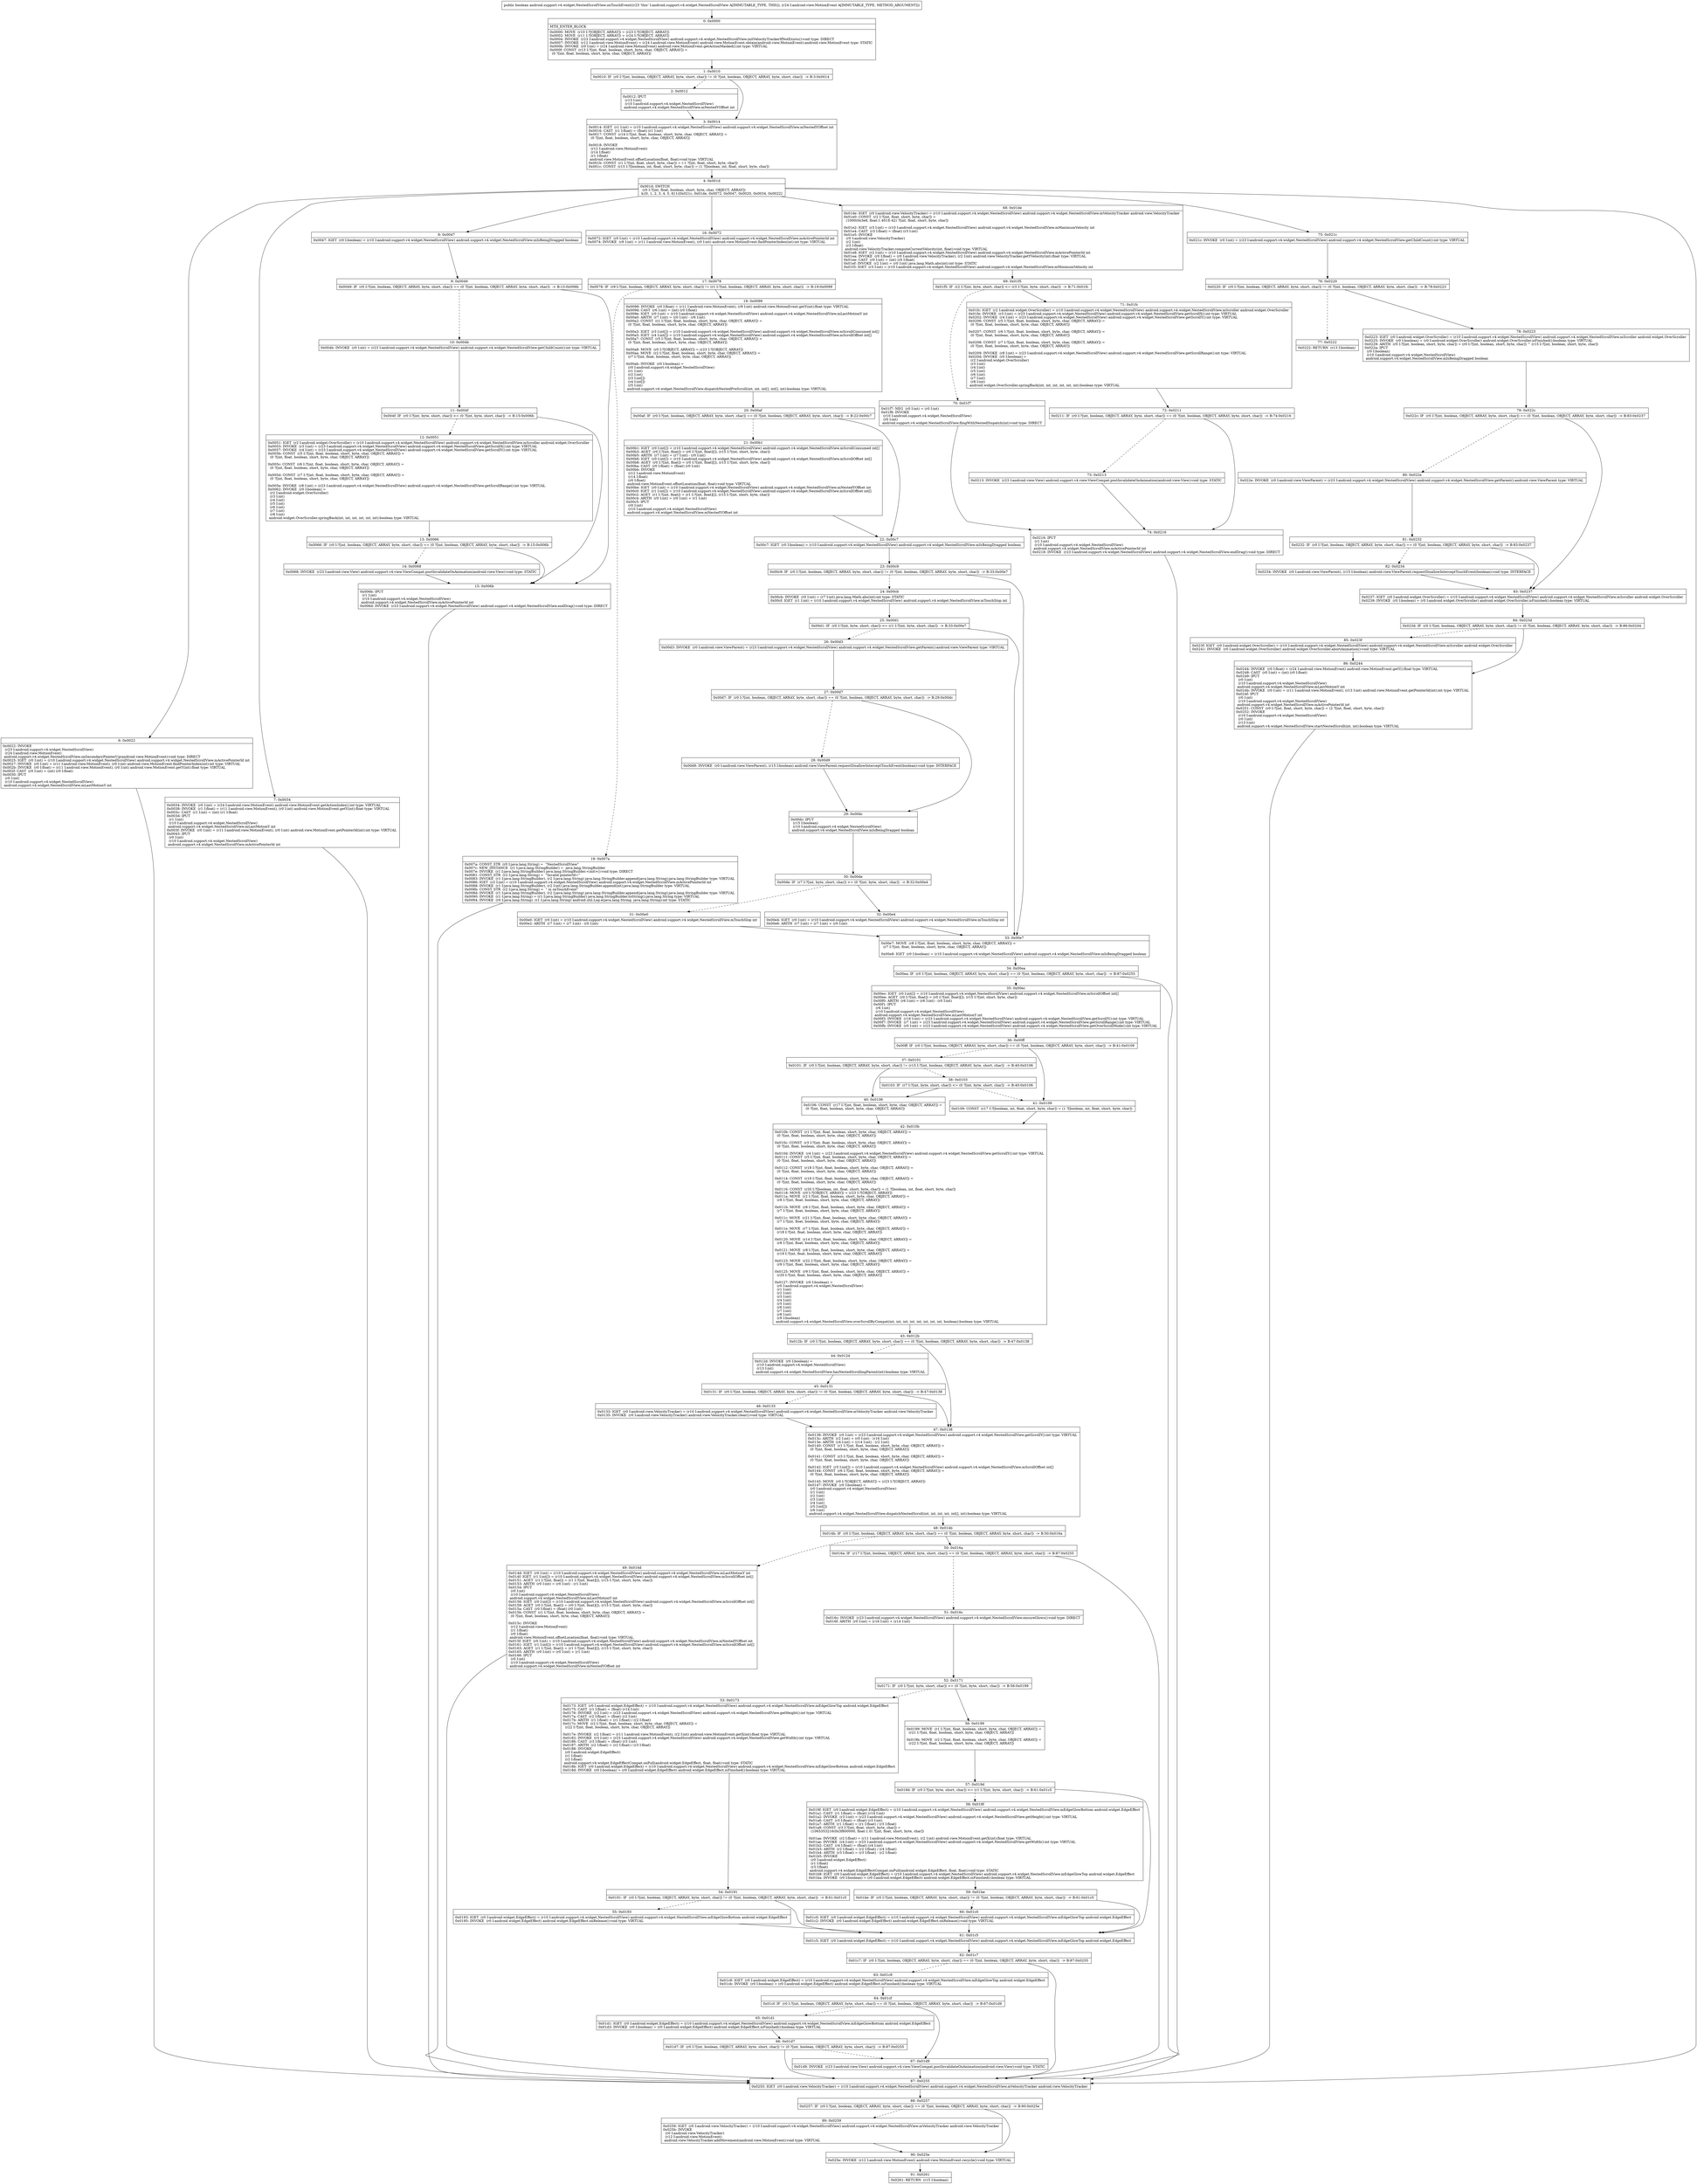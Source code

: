 digraph "CFG forandroid.support.v4.widget.NestedScrollView.onTouchEvent(Landroid\/view\/MotionEvent;)Z" {
Node_0 [shape=record,label="{0\:\ 0x0000|MTH_ENTER_BLOCK\l|0x0000: MOVE  (r10 I:?[OBJECT, ARRAY]) = (r23 I:?[OBJECT, ARRAY]) \l0x0002: MOVE  (r11 I:?[OBJECT, ARRAY]) = (r24 I:?[OBJECT, ARRAY]) \l0x0004: INVOKE  (r23 I:android.support.v4.widget.NestedScrollView) android.support.v4.widget.NestedScrollView.initVelocityTrackerIfNotExists():void type: DIRECT \l0x0007: INVOKE  (r12 I:android.view.MotionEvent) = (r24 I:android.view.MotionEvent) android.view.MotionEvent.obtain(android.view.MotionEvent):android.view.MotionEvent type: STATIC \l0x000b: INVOKE  (r0 I:int) = (r24 I:android.view.MotionEvent) android.view.MotionEvent.getActionMasked():int type: VIRTUAL \l0x000f: CONST  (r13 I:?[int, float, boolean, short, byte, char, OBJECT, ARRAY]) = \l  (0 ?[int, float, boolean, short, byte, char, OBJECT, ARRAY])\l \l}"];
Node_1 [shape=record,label="{1\:\ 0x0010|0x0010: IF  (r0 I:?[int, boolean, OBJECT, ARRAY, byte, short, char]) != (0 ?[int, boolean, OBJECT, ARRAY, byte, short, char])  \-\> B:3:0x0014 \l}"];
Node_2 [shape=record,label="{2\:\ 0x0012|0x0012: IPUT  \l  (r13 I:int)\l  (r10 I:android.support.v4.widget.NestedScrollView)\l android.support.v4.widget.NestedScrollView.mNestedYOffset int \l}"];
Node_3 [shape=record,label="{3\:\ 0x0014|0x0014: IGET  (r1 I:int) = (r10 I:android.support.v4.widget.NestedScrollView) android.support.v4.widget.NestedScrollView.mNestedYOffset int \l0x0016: CAST  (r1 I:float) = (float) (r1 I:int) \l0x0017: CONST  (r14 I:?[int, float, boolean, short, byte, char, OBJECT, ARRAY]) = \l  (0 ?[int, float, boolean, short, byte, char, OBJECT, ARRAY])\l \l0x0018: INVOKE  \l  (r12 I:android.view.MotionEvent)\l  (r14 I:float)\l  (r1 I:float)\l android.view.MotionEvent.offsetLocation(float, float):void type: VIRTUAL \l0x001b: CONST  (r1 I:?[int, float, short, byte, char]) = (\-1 ?[int, float, short, byte, char]) \l0x001c: CONST  (r15 I:?[boolean, int, float, short, byte, char]) = (1 ?[boolean, int, float, short, byte, char]) \l}"];
Node_4 [shape=record,label="{4\:\ 0x001d|0x001d: SWITCH  \l  (r0 I:?[int, float, boolean, short, byte, char, OBJECT, ARRAY])\l k:[0, 1, 2, 3, 4, 5, 6] t:[0x021c, 0x01de, 0x0072, 0x0047, 0x0020, 0x0034, 0x0022] \l}"];
Node_6 [shape=record,label="{6\:\ 0x0022|0x0022: INVOKE  \l  (r23 I:android.support.v4.widget.NestedScrollView)\l  (r24 I:android.view.MotionEvent)\l android.support.v4.widget.NestedScrollView.onSecondaryPointerUp(android.view.MotionEvent):void type: DIRECT \l0x0025: IGET  (r0 I:int) = (r10 I:android.support.v4.widget.NestedScrollView) android.support.v4.widget.NestedScrollView.mActivePointerId int \l0x0027: INVOKE  (r0 I:int) = (r11 I:android.view.MotionEvent), (r0 I:int) android.view.MotionEvent.findPointerIndex(int):int type: VIRTUAL \l0x002b: INVOKE  (r0 I:float) = (r11 I:android.view.MotionEvent), (r0 I:int) android.view.MotionEvent.getY(int):float type: VIRTUAL \l0x002f: CAST  (r0 I:int) = (int) (r0 I:float) \l0x0030: IPUT  \l  (r0 I:int)\l  (r10 I:android.support.v4.widget.NestedScrollView)\l android.support.v4.widget.NestedScrollView.mLastMotionY int \l}"];
Node_7 [shape=record,label="{7\:\ 0x0034|0x0034: INVOKE  (r0 I:int) = (r24 I:android.view.MotionEvent) android.view.MotionEvent.getActionIndex():int type: VIRTUAL \l0x0038: INVOKE  (r1 I:float) = (r11 I:android.view.MotionEvent), (r0 I:int) android.view.MotionEvent.getY(int):float type: VIRTUAL \l0x003c: CAST  (r1 I:int) = (int) (r1 I:float) \l0x003d: IPUT  \l  (r1 I:int)\l  (r10 I:android.support.v4.widget.NestedScrollView)\l android.support.v4.widget.NestedScrollView.mLastMotionY int \l0x003f: INVOKE  (r0 I:int) = (r11 I:android.view.MotionEvent), (r0 I:int) android.view.MotionEvent.getPointerId(int):int type: VIRTUAL \l0x0043: IPUT  \l  (r0 I:int)\l  (r10 I:android.support.v4.widget.NestedScrollView)\l android.support.v4.widget.NestedScrollView.mActivePointerId int \l}"];
Node_8 [shape=record,label="{8\:\ 0x0047|0x0047: IGET  (r0 I:boolean) = (r10 I:android.support.v4.widget.NestedScrollView) android.support.v4.widget.NestedScrollView.mIsBeingDragged boolean \l}"];
Node_9 [shape=record,label="{9\:\ 0x0049|0x0049: IF  (r0 I:?[int, boolean, OBJECT, ARRAY, byte, short, char]) == (0 ?[int, boolean, OBJECT, ARRAY, byte, short, char])  \-\> B:15:0x006b \l}"];
Node_10 [shape=record,label="{10\:\ 0x004b|0x004b: INVOKE  (r0 I:int) = (r23 I:android.support.v4.widget.NestedScrollView) android.support.v4.widget.NestedScrollView.getChildCount():int type: VIRTUAL \l}"];
Node_11 [shape=record,label="{11\:\ 0x004f|0x004f: IF  (r0 I:?[int, byte, short, char]) \<= (0 ?[int, byte, short, char])  \-\> B:15:0x006b \l}"];
Node_12 [shape=record,label="{12\:\ 0x0051|0x0051: IGET  (r2 I:android.widget.OverScroller) = (r10 I:android.support.v4.widget.NestedScrollView) android.support.v4.widget.NestedScrollView.mScroller android.widget.OverScroller \l0x0053: INVOKE  (r3 I:int) = (r23 I:android.support.v4.widget.NestedScrollView) android.support.v4.widget.NestedScrollView.getScrollX():int type: VIRTUAL \l0x0057: INVOKE  (r4 I:int) = (r23 I:android.support.v4.widget.NestedScrollView) android.support.v4.widget.NestedScrollView.getScrollY():int type: VIRTUAL \l0x005b: CONST  (r5 I:?[int, float, boolean, short, byte, char, OBJECT, ARRAY]) = \l  (0 ?[int, float, boolean, short, byte, char, OBJECT, ARRAY])\l \l0x005c: CONST  (r6 I:?[int, float, boolean, short, byte, char, OBJECT, ARRAY]) = \l  (0 ?[int, float, boolean, short, byte, char, OBJECT, ARRAY])\l \l0x005d: CONST  (r7 I:?[int, float, boolean, short, byte, char, OBJECT, ARRAY]) = \l  (0 ?[int, float, boolean, short, byte, char, OBJECT, ARRAY])\l \l0x005e: INVOKE  (r8 I:int) = (r23 I:android.support.v4.widget.NestedScrollView) android.support.v4.widget.NestedScrollView.getScrollRange():int type: VIRTUAL \l0x0062: INVOKE  (r0 I:boolean) = \l  (r2 I:android.widget.OverScroller)\l  (r3 I:int)\l  (r4 I:int)\l  (r5 I:int)\l  (r6 I:int)\l  (r7 I:int)\l  (r8 I:int)\l android.widget.OverScroller.springBack(int, int, int, int, int, int):boolean type: VIRTUAL \l}"];
Node_13 [shape=record,label="{13\:\ 0x0066|0x0066: IF  (r0 I:?[int, boolean, OBJECT, ARRAY, byte, short, char]) == (0 ?[int, boolean, OBJECT, ARRAY, byte, short, char])  \-\> B:15:0x006b \l}"];
Node_14 [shape=record,label="{14\:\ 0x0068|0x0068: INVOKE  (r23 I:android.view.View) android.support.v4.view.ViewCompat.postInvalidateOnAnimation(android.view.View):void type: STATIC \l}"];
Node_15 [shape=record,label="{15\:\ 0x006b|0x006b: IPUT  \l  (r1 I:int)\l  (r10 I:android.support.v4.widget.NestedScrollView)\l android.support.v4.widget.NestedScrollView.mActivePointerId int \l0x006d: INVOKE  (r23 I:android.support.v4.widget.NestedScrollView) android.support.v4.widget.NestedScrollView.endDrag():void type: DIRECT \l}"];
Node_16 [shape=record,label="{16\:\ 0x0072|0x0072: IGET  (r0 I:int) = (r10 I:android.support.v4.widget.NestedScrollView) android.support.v4.widget.NestedScrollView.mActivePointerId int \l0x0074: INVOKE  (r9 I:int) = (r11 I:android.view.MotionEvent), (r0 I:int) android.view.MotionEvent.findPointerIndex(int):int type: VIRTUAL \l}"];
Node_17 [shape=record,label="{17\:\ 0x0078|0x0078: IF  (r9 I:?[int, boolean, OBJECT, ARRAY, byte, short, char]) != (r1 I:?[int, boolean, OBJECT, ARRAY, byte, short, char])  \-\> B:19:0x0099 \l}"];
Node_18 [shape=record,label="{18\:\ 0x007a|0x007a: CONST_STR  (r0 I:java.lang.String) =  \"NestedScrollView\" \l0x007c: NEW_INSTANCE  (r1 I:java.lang.StringBuilder) =  java.lang.StringBuilder \l0x007e: INVOKE  (r1 I:java.lang.StringBuilder) java.lang.StringBuilder.\<init\>():void type: DIRECT \l0x0081: CONST_STR  (r2 I:java.lang.String) =  \"Invalid pointerId=\" \l0x0083: INVOKE  (r1 I:java.lang.StringBuilder), (r2 I:java.lang.String) java.lang.StringBuilder.append(java.lang.String):java.lang.StringBuilder type: VIRTUAL \l0x0086: IGET  (r2 I:int) = (r10 I:android.support.v4.widget.NestedScrollView) android.support.v4.widget.NestedScrollView.mActivePointerId int \l0x0088: INVOKE  (r1 I:java.lang.StringBuilder), (r2 I:int) java.lang.StringBuilder.append(int):java.lang.StringBuilder type: VIRTUAL \l0x008b: CONST_STR  (r2 I:java.lang.String) =  \" in onTouchEvent\" \l0x008d: INVOKE  (r1 I:java.lang.StringBuilder), (r2 I:java.lang.String) java.lang.StringBuilder.append(java.lang.String):java.lang.StringBuilder type: VIRTUAL \l0x0090: INVOKE  (r1 I:java.lang.String) = (r1 I:java.lang.StringBuilder) java.lang.StringBuilder.toString():java.lang.String type: VIRTUAL \l0x0094: INVOKE  (r0 I:java.lang.String), (r1 I:java.lang.String) android.util.Log.e(java.lang.String, java.lang.String):int type: STATIC \l}"];
Node_19 [shape=record,label="{19\:\ 0x0099|0x0099: INVOKE  (r0 I:float) = (r11 I:android.view.MotionEvent), (r9 I:int) android.view.MotionEvent.getY(int):float type: VIRTUAL \l0x009d: CAST  (r6 I:int) = (int) (r0 I:float) \l0x009e: IGET  (r0 I:int) = (r10 I:android.support.v4.widget.NestedScrollView) android.support.v4.widget.NestedScrollView.mLastMotionY int \l0x00a0: ARITH  (r7 I:int) = (r0 I:int) \- (r6 I:int) \l0x00a2: CONST  (r1 I:?[int, float, boolean, short, byte, char, OBJECT, ARRAY]) = \l  (0 ?[int, float, boolean, short, byte, char, OBJECT, ARRAY])\l \l0x00a3: IGET  (r3 I:int[]) = (r10 I:android.support.v4.widget.NestedScrollView) android.support.v4.widget.NestedScrollView.mScrollConsumed int[] \l0x00a5: IGET  (r4 I:int[]) = (r10 I:android.support.v4.widget.NestedScrollView) android.support.v4.widget.NestedScrollView.mScrollOffset int[] \l0x00a7: CONST  (r5 I:?[int, float, boolean, short, byte, char, OBJECT, ARRAY]) = \l  (0 ?[int, float, boolean, short, byte, char, OBJECT, ARRAY])\l \l0x00a8: MOVE  (r0 I:?[OBJECT, ARRAY]) = (r23 I:?[OBJECT, ARRAY]) \l0x00aa: MOVE  (r2 I:?[int, float, boolean, short, byte, char, OBJECT, ARRAY]) = \l  (r7 I:?[int, float, boolean, short, byte, char, OBJECT, ARRAY])\l \l0x00ab: INVOKE  (r0 I:boolean) = \l  (r0 I:android.support.v4.widget.NestedScrollView)\l  (r1 I:int)\l  (r2 I:int)\l  (r3 I:int[])\l  (r4 I:int[])\l  (r5 I:int)\l android.support.v4.widget.NestedScrollView.dispatchNestedPreScroll(int, int, int[], int[], int):boolean type: VIRTUAL \l}"];
Node_20 [shape=record,label="{20\:\ 0x00af|0x00af: IF  (r0 I:?[int, boolean, OBJECT, ARRAY, byte, short, char]) == (0 ?[int, boolean, OBJECT, ARRAY, byte, short, char])  \-\> B:22:0x00c7 \l}"];
Node_21 [shape=record,label="{21\:\ 0x00b1|0x00b1: IGET  (r0 I:int[]) = (r10 I:android.support.v4.widget.NestedScrollView) android.support.v4.widget.NestedScrollView.mScrollConsumed int[] \l0x00b3: AGET  (r0 I:?[int, float]) = (r0 I:?[int, float][]), (r15 I:?[int, short, byte, char]) \l0x00b5: ARITH  (r7 I:int) = (r7 I:int) \- (r0 I:int) \l0x00b6: IGET  (r0 I:int[]) = (r10 I:android.support.v4.widget.NestedScrollView) android.support.v4.widget.NestedScrollView.mScrollOffset int[] \l0x00b8: AGET  (r0 I:?[int, float]) = (r0 I:?[int, float][]), (r15 I:?[int, short, byte, char]) \l0x00ba: CAST  (r0 I:float) = (float) (r0 I:int) \l0x00bb: INVOKE  \l  (r12 I:android.view.MotionEvent)\l  (r14 I:float)\l  (r0 I:float)\l android.view.MotionEvent.offsetLocation(float, float):void type: VIRTUAL \l0x00be: IGET  (r0 I:int) = (r10 I:android.support.v4.widget.NestedScrollView) android.support.v4.widget.NestedScrollView.mNestedYOffset int \l0x00c0: IGET  (r1 I:int[]) = (r10 I:android.support.v4.widget.NestedScrollView) android.support.v4.widget.NestedScrollView.mScrollOffset int[] \l0x00c2: AGET  (r1 I:?[int, float]) = (r1 I:?[int, float][]), (r15 I:?[int, short, byte, char]) \l0x00c4: ARITH  (r0 I:int) = (r0 I:int) + (r1 I:int) \l0x00c5: IPUT  \l  (r0 I:int)\l  (r10 I:android.support.v4.widget.NestedScrollView)\l android.support.v4.widget.NestedScrollView.mNestedYOffset int \l}"];
Node_22 [shape=record,label="{22\:\ 0x00c7|0x00c7: IGET  (r0 I:boolean) = (r10 I:android.support.v4.widget.NestedScrollView) android.support.v4.widget.NestedScrollView.mIsBeingDragged boolean \l}"];
Node_23 [shape=record,label="{23\:\ 0x00c9|0x00c9: IF  (r0 I:?[int, boolean, OBJECT, ARRAY, byte, short, char]) != (0 ?[int, boolean, OBJECT, ARRAY, byte, short, char])  \-\> B:33:0x00e7 \l}"];
Node_24 [shape=record,label="{24\:\ 0x00cb|0x00cb: INVOKE  (r0 I:int) = (r7 I:int) java.lang.Math.abs(int):int type: STATIC \l0x00cf: IGET  (r1 I:int) = (r10 I:android.support.v4.widget.NestedScrollView) android.support.v4.widget.NestedScrollView.mTouchSlop int \l}"];
Node_25 [shape=record,label="{25\:\ 0x00d1|0x00d1: IF  (r0 I:?[int, byte, short, char]) \<= (r1 I:?[int, byte, short, char])  \-\> B:33:0x00e7 \l}"];
Node_26 [shape=record,label="{26\:\ 0x00d3|0x00d3: INVOKE  (r0 I:android.view.ViewParent) = (r23 I:android.support.v4.widget.NestedScrollView) android.support.v4.widget.NestedScrollView.getParent():android.view.ViewParent type: VIRTUAL \l}"];
Node_27 [shape=record,label="{27\:\ 0x00d7|0x00d7: IF  (r0 I:?[int, boolean, OBJECT, ARRAY, byte, short, char]) == (0 ?[int, boolean, OBJECT, ARRAY, byte, short, char])  \-\> B:29:0x00dc \l}"];
Node_28 [shape=record,label="{28\:\ 0x00d9|0x00d9: INVOKE  (r0 I:android.view.ViewParent), (r15 I:boolean) android.view.ViewParent.requestDisallowInterceptTouchEvent(boolean):void type: INTERFACE \l}"];
Node_29 [shape=record,label="{29\:\ 0x00dc|0x00dc: IPUT  \l  (r15 I:boolean)\l  (r10 I:android.support.v4.widget.NestedScrollView)\l android.support.v4.widget.NestedScrollView.mIsBeingDragged boolean \l}"];
Node_30 [shape=record,label="{30\:\ 0x00de|0x00de: IF  (r7 I:?[int, byte, short, char]) \<= (0 ?[int, byte, short, char])  \-\> B:32:0x00e4 \l}"];
Node_31 [shape=record,label="{31\:\ 0x00e0|0x00e0: IGET  (r0 I:int) = (r10 I:android.support.v4.widget.NestedScrollView) android.support.v4.widget.NestedScrollView.mTouchSlop int \l0x00e2: ARITH  (r7 I:int) = (r7 I:int) \- (r0 I:int) \l}"];
Node_32 [shape=record,label="{32\:\ 0x00e4|0x00e4: IGET  (r0 I:int) = (r10 I:android.support.v4.widget.NestedScrollView) android.support.v4.widget.NestedScrollView.mTouchSlop int \l0x00e6: ARITH  (r7 I:int) = (r7 I:int) + (r0 I:int) \l}"];
Node_33 [shape=record,label="{33\:\ 0x00e7|0x00e7: MOVE  (r8 I:?[int, float, boolean, short, byte, char, OBJECT, ARRAY]) = \l  (r7 I:?[int, float, boolean, short, byte, char, OBJECT, ARRAY])\l \l0x00e8: IGET  (r0 I:boolean) = (r10 I:android.support.v4.widget.NestedScrollView) android.support.v4.widget.NestedScrollView.mIsBeingDragged boolean \l}"];
Node_34 [shape=record,label="{34\:\ 0x00ea|0x00ea: IF  (r0 I:?[int, boolean, OBJECT, ARRAY, byte, short, char]) == (0 ?[int, boolean, OBJECT, ARRAY, byte, short, char])  \-\> B:87:0x0255 \l}"];
Node_35 [shape=record,label="{35\:\ 0x00ec|0x00ec: IGET  (r0 I:int[]) = (r10 I:android.support.v4.widget.NestedScrollView) android.support.v4.widget.NestedScrollView.mScrollOffset int[] \l0x00ee: AGET  (r0 I:?[int, float]) = (r0 I:?[int, float][]), (r15 I:?[int, short, byte, char]) \l0x00f0: ARITH  (r6 I:int) = (r6 I:int) \- (r0 I:int) \l0x00f1: IPUT  \l  (r6 I:int)\l  (r10 I:android.support.v4.widget.NestedScrollView)\l android.support.v4.widget.NestedScrollView.mLastMotionY int \l0x00f3: INVOKE  (r16 I:int) = (r23 I:android.support.v4.widget.NestedScrollView) android.support.v4.widget.NestedScrollView.getScrollY():int type: VIRTUAL \l0x00f7: INVOKE  (r7 I:int) = (r23 I:android.support.v4.widget.NestedScrollView) android.support.v4.widget.NestedScrollView.getScrollRange():int type: VIRTUAL \l0x00fb: INVOKE  (r0 I:int) = (r23 I:android.support.v4.widget.NestedScrollView) android.support.v4.widget.NestedScrollView.getOverScrollMode():int type: VIRTUAL \l}"];
Node_36 [shape=record,label="{36\:\ 0x00ff|0x00ff: IF  (r0 I:?[int, boolean, OBJECT, ARRAY, byte, short, char]) == (0 ?[int, boolean, OBJECT, ARRAY, byte, short, char])  \-\> B:41:0x0109 \l}"];
Node_37 [shape=record,label="{37\:\ 0x0101|0x0101: IF  (r0 I:?[int, boolean, OBJECT, ARRAY, byte, short, char]) != (r15 I:?[int, boolean, OBJECT, ARRAY, byte, short, char])  \-\> B:40:0x0106 \l}"];
Node_38 [shape=record,label="{38\:\ 0x0103|0x0103: IF  (r7 I:?[int, byte, short, char]) \<= (0 ?[int, byte, short, char])  \-\> B:40:0x0106 \l}"];
Node_40 [shape=record,label="{40\:\ 0x0106|0x0106: CONST  (r17 I:?[int, float, boolean, short, byte, char, OBJECT, ARRAY]) = \l  (0 ?[int, float, boolean, short, byte, char, OBJECT, ARRAY])\l \l}"];
Node_41 [shape=record,label="{41\:\ 0x0109|0x0109: CONST  (r17 I:?[boolean, int, float, short, byte, char]) = (1 ?[boolean, int, float, short, byte, char]) \l}"];
Node_42 [shape=record,label="{42\:\ 0x010b|0x010b: CONST  (r1 I:?[int, float, boolean, short, byte, char, OBJECT, ARRAY]) = \l  (0 ?[int, float, boolean, short, byte, char, OBJECT, ARRAY])\l \l0x010c: CONST  (r3 I:?[int, float, boolean, short, byte, char, OBJECT, ARRAY]) = \l  (0 ?[int, float, boolean, short, byte, char, OBJECT, ARRAY])\l \l0x010d: INVOKE  (r4 I:int) = (r23 I:android.support.v4.widget.NestedScrollView) android.support.v4.widget.NestedScrollView.getScrollY():int type: VIRTUAL \l0x0111: CONST  (r5 I:?[int, float, boolean, short, byte, char, OBJECT, ARRAY]) = \l  (0 ?[int, float, boolean, short, byte, char, OBJECT, ARRAY])\l \l0x0112: CONST  (r18 I:?[int, float, boolean, short, byte, char, OBJECT, ARRAY]) = \l  (0 ?[int, float, boolean, short, byte, char, OBJECT, ARRAY])\l \l0x0114: CONST  (r19 I:?[int, float, boolean, short, byte, char, OBJECT, ARRAY]) = \l  (0 ?[int, float, boolean, short, byte, char, OBJECT, ARRAY])\l \l0x0116: CONST  (r20 I:?[boolean, int, float, short, byte, char]) = (1 ?[boolean, int, float, short, byte, char]) \l0x0118: MOVE  (r0 I:?[OBJECT, ARRAY]) = (r23 I:?[OBJECT, ARRAY]) \l0x011a: MOVE  (r2 I:?[int, float, boolean, short, byte, char, OBJECT, ARRAY]) = \l  (r8 I:?[int, float, boolean, short, byte, char, OBJECT, ARRAY])\l \l0x011b: MOVE  (r6 I:?[int, float, boolean, short, byte, char, OBJECT, ARRAY]) = \l  (r7 I:?[int, float, boolean, short, byte, char, OBJECT, ARRAY])\l \l0x011c: MOVE  (r21 I:?[int, float, boolean, short, byte, char, OBJECT, ARRAY]) = \l  (r7 I:?[int, float, boolean, short, byte, char, OBJECT, ARRAY])\l \l0x011e: MOVE  (r7 I:?[int, float, boolean, short, byte, char, OBJECT, ARRAY]) = \l  (r18 I:?[int, float, boolean, short, byte, char, OBJECT, ARRAY])\l \l0x0120: MOVE  (r14 I:?[int, float, boolean, short, byte, char, OBJECT, ARRAY]) = \l  (r8 I:?[int, float, boolean, short, byte, char, OBJECT, ARRAY])\l \l0x0121: MOVE  (r8 I:?[int, float, boolean, short, byte, char, OBJECT, ARRAY]) = \l  (r19 I:?[int, float, boolean, short, byte, char, OBJECT, ARRAY])\l \l0x0123: MOVE  (r22 I:?[int, float, boolean, short, byte, char, OBJECT, ARRAY]) = \l  (r9 I:?[int, float, boolean, short, byte, char, OBJECT, ARRAY])\l \l0x0125: MOVE  (r9 I:?[int, float, boolean, short, byte, char, OBJECT, ARRAY]) = \l  (r20 I:?[int, float, boolean, short, byte, char, OBJECT, ARRAY])\l \l0x0127: INVOKE  (r0 I:boolean) = \l  (r0 I:android.support.v4.widget.NestedScrollView)\l  (r1 I:int)\l  (r2 I:int)\l  (r3 I:int)\l  (r4 I:int)\l  (r5 I:int)\l  (r6 I:int)\l  (r7 I:int)\l  (r8 I:int)\l  (r9 I:boolean)\l android.support.v4.widget.NestedScrollView.overScrollByCompat(int, int, int, int, int, int, int, int, boolean):boolean type: VIRTUAL \l}"];
Node_43 [shape=record,label="{43\:\ 0x012b|0x012b: IF  (r0 I:?[int, boolean, OBJECT, ARRAY, byte, short, char]) == (0 ?[int, boolean, OBJECT, ARRAY, byte, short, char])  \-\> B:47:0x0138 \l}"];
Node_44 [shape=record,label="{44\:\ 0x012d|0x012d: INVOKE  (r0 I:boolean) = \l  (r10 I:android.support.v4.widget.NestedScrollView)\l  (r13 I:int)\l android.support.v4.widget.NestedScrollView.hasNestedScrollingParent(int):boolean type: VIRTUAL \l}"];
Node_45 [shape=record,label="{45\:\ 0x0131|0x0131: IF  (r0 I:?[int, boolean, OBJECT, ARRAY, byte, short, char]) != (0 ?[int, boolean, OBJECT, ARRAY, byte, short, char])  \-\> B:47:0x0138 \l}"];
Node_46 [shape=record,label="{46\:\ 0x0133|0x0133: IGET  (r0 I:android.view.VelocityTracker) = (r10 I:android.support.v4.widget.NestedScrollView) android.support.v4.widget.NestedScrollView.mVelocityTracker android.view.VelocityTracker \l0x0135: INVOKE  (r0 I:android.view.VelocityTracker) android.view.VelocityTracker.clear():void type: VIRTUAL \l}"];
Node_47 [shape=record,label="{47\:\ 0x0138|0x0138: INVOKE  (r0 I:int) = (r23 I:android.support.v4.widget.NestedScrollView) android.support.v4.widget.NestedScrollView.getScrollY():int type: VIRTUAL \l0x013c: ARITH  (r2 I:int) = (r0 I:int) \- (r16 I:int) \l0x013e: ARITH  (r4 I:int) = (r14 I:int) \- (r2 I:int) \l0x0140: CONST  (r1 I:?[int, float, boolean, short, byte, char, OBJECT, ARRAY]) = \l  (0 ?[int, float, boolean, short, byte, char, OBJECT, ARRAY])\l \l0x0141: CONST  (r3 I:?[int, float, boolean, short, byte, char, OBJECT, ARRAY]) = \l  (0 ?[int, float, boolean, short, byte, char, OBJECT, ARRAY])\l \l0x0142: IGET  (r5 I:int[]) = (r10 I:android.support.v4.widget.NestedScrollView) android.support.v4.widget.NestedScrollView.mScrollOffset int[] \l0x0144: CONST  (r6 I:?[int, float, boolean, short, byte, char, OBJECT, ARRAY]) = \l  (0 ?[int, float, boolean, short, byte, char, OBJECT, ARRAY])\l \l0x0145: MOVE  (r0 I:?[OBJECT, ARRAY]) = (r23 I:?[OBJECT, ARRAY]) \l0x0147: INVOKE  (r0 I:boolean) = \l  (r0 I:android.support.v4.widget.NestedScrollView)\l  (r1 I:int)\l  (r2 I:int)\l  (r3 I:int)\l  (r4 I:int)\l  (r5 I:int[])\l  (r6 I:int)\l android.support.v4.widget.NestedScrollView.dispatchNestedScroll(int, int, int, int, int[], int):boolean type: VIRTUAL \l}"];
Node_48 [shape=record,label="{48\:\ 0x014b|0x014b: IF  (r0 I:?[int, boolean, OBJECT, ARRAY, byte, short, char]) == (0 ?[int, boolean, OBJECT, ARRAY, byte, short, char])  \-\> B:50:0x016a \l}"];
Node_49 [shape=record,label="{49\:\ 0x014d|0x014d: IGET  (r0 I:int) = (r10 I:android.support.v4.widget.NestedScrollView) android.support.v4.widget.NestedScrollView.mLastMotionY int \l0x014f: IGET  (r1 I:int[]) = (r10 I:android.support.v4.widget.NestedScrollView) android.support.v4.widget.NestedScrollView.mScrollOffset int[] \l0x0151: AGET  (r1 I:?[int, float]) = (r1 I:?[int, float][]), (r15 I:?[int, short, byte, char]) \l0x0153: ARITH  (r0 I:int) = (r0 I:int) \- (r1 I:int) \l0x0154: IPUT  \l  (r0 I:int)\l  (r10 I:android.support.v4.widget.NestedScrollView)\l android.support.v4.widget.NestedScrollView.mLastMotionY int \l0x0156: IGET  (r0 I:int[]) = (r10 I:android.support.v4.widget.NestedScrollView) android.support.v4.widget.NestedScrollView.mScrollOffset int[] \l0x0158: AGET  (r0 I:?[int, float]) = (r0 I:?[int, float][]), (r15 I:?[int, short, byte, char]) \l0x015a: CAST  (r0 I:float) = (float) (r0 I:int) \l0x015b: CONST  (r1 I:?[int, float, boolean, short, byte, char, OBJECT, ARRAY]) = \l  (0 ?[int, float, boolean, short, byte, char, OBJECT, ARRAY])\l \l0x015c: INVOKE  \l  (r12 I:android.view.MotionEvent)\l  (r1 I:float)\l  (r0 I:float)\l android.view.MotionEvent.offsetLocation(float, float):void type: VIRTUAL \l0x015f: IGET  (r0 I:int) = (r10 I:android.support.v4.widget.NestedScrollView) android.support.v4.widget.NestedScrollView.mNestedYOffset int \l0x0161: IGET  (r1 I:int[]) = (r10 I:android.support.v4.widget.NestedScrollView) android.support.v4.widget.NestedScrollView.mScrollOffset int[] \l0x0163: AGET  (r1 I:?[int, float]) = (r1 I:?[int, float][]), (r15 I:?[int, short, byte, char]) \l0x0165: ARITH  (r0 I:int) = (r0 I:int) + (r1 I:int) \l0x0166: IPUT  \l  (r0 I:int)\l  (r10 I:android.support.v4.widget.NestedScrollView)\l android.support.v4.widget.NestedScrollView.mNestedYOffset int \l}"];
Node_50 [shape=record,label="{50\:\ 0x016a|0x016a: IF  (r17 I:?[int, boolean, OBJECT, ARRAY, byte, short, char]) == (0 ?[int, boolean, OBJECT, ARRAY, byte, short, char])  \-\> B:87:0x0255 \l}"];
Node_51 [shape=record,label="{51\:\ 0x016c|0x016c: INVOKE  (r23 I:android.support.v4.widget.NestedScrollView) android.support.v4.widget.NestedScrollView.ensureGlows():void type: DIRECT \l0x016f: ARITH  (r0 I:int) = (r16 I:int) + (r14 I:int) \l}"];
Node_52 [shape=record,label="{52\:\ 0x0171|0x0171: IF  (r0 I:?[int, byte, short, char]) \>= (0 ?[int, byte, short, char])  \-\> B:56:0x0199 \l}"];
Node_53 [shape=record,label="{53\:\ 0x0173|0x0173: IGET  (r0 I:android.widget.EdgeEffect) = (r10 I:android.support.v4.widget.NestedScrollView) android.support.v4.widget.NestedScrollView.mEdgeGlowTop android.widget.EdgeEffect \l0x0175: CAST  (r1 I:float) = (float) (r14 I:int) \l0x0176: INVOKE  (r2 I:int) = (r23 I:android.support.v4.widget.NestedScrollView) android.support.v4.widget.NestedScrollView.getHeight():int type: VIRTUAL \l0x017a: CAST  (r2 I:float) = (float) (r2 I:int) \l0x017b: ARITH  (r1 I:float) = (r1 I:float) \/ (r2 I:float) \l0x017c: MOVE  (r2 I:?[int, float, boolean, short, byte, char, OBJECT, ARRAY]) = \l  (r22 I:?[int, float, boolean, short, byte, char, OBJECT, ARRAY])\l \l0x017e: INVOKE  (r2 I:float) = (r11 I:android.view.MotionEvent), (r2 I:int) android.view.MotionEvent.getX(int):float type: VIRTUAL \l0x0182: INVOKE  (r3 I:int) = (r23 I:android.support.v4.widget.NestedScrollView) android.support.v4.widget.NestedScrollView.getWidth():int type: VIRTUAL \l0x0186: CAST  (r3 I:float) = (float) (r3 I:int) \l0x0187: ARITH  (r2 I:float) = (r2 I:float) \/ (r3 I:float) \l0x0188: INVOKE  \l  (r0 I:android.widget.EdgeEffect)\l  (r1 I:float)\l  (r2 I:float)\l android.support.v4.widget.EdgeEffectCompat.onPull(android.widget.EdgeEffect, float, float):void type: STATIC \l0x018b: IGET  (r0 I:android.widget.EdgeEffect) = (r10 I:android.support.v4.widget.NestedScrollView) android.support.v4.widget.NestedScrollView.mEdgeGlowBottom android.widget.EdgeEffect \l0x018d: INVOKE  (r0 I:boolean) = (r0 I:android.widget.EdgeEffect) android.widget.EdgeEffect.isFinished():boolean type: VIRTUAL \l}"];
Node_54 [shape=record,label="{54\:\ 0x0191|0x0191: IF  (r0 I:?[int, boolean, OBJECT, ARRAY, byte, short, char]) != (0 ?[int, boolean, OBJECT, ARRAY, byte, short, char])  \-\> B:61:0x01c5 \l}"];
Node_55 [shape=record,label="{55\:\ 0x0193|0x0193: IGET  (r0 I:android.widget.EdgeEffect) = (r10 I:android.support.v4.widget.NestedScrollView) android.support.v4.widget.NestedScrollView.mEdgeGlowBottom android.widget.EdgeEffect \l0x0195: INVOKE  (r0 I:android.widget.EdgeEffect) android.widget.EdgeEffect.onRelease():void type: VIRTUAL \l}"];
Node_56 [shape=record,label="{56\:\ 0x0199|0x0199: MOVE  (r1 I:?[int, float, boolean, short, byte, char, OBJECT, ARRAY]) = \l  (r21 I:?[int, float, boolean, short, byte, char, OBJECT, ARRAY])\l \l0x019b: MOVE  (r2 I:?[int, float, boolean, short, byte, char, OBJECT, ARRAY]) = \l  (r22 I:?[int, float, boolean, short, byte, char, OBJECT, ARRAY])\l \l}"];
Node_57 [shape=record,label="{57\:\ 0x019d|0x019d: IF  (r0 I:?[int, byte, short, char]) \<= (r1 I:?[int, byte, short, char])  \-\> B:61:0x01c5 \l}"];
Node_58 [shape=record,label="{58\:\ 0x019f|0x019f: IGET  (r0 I:android.widget.EdgeEffect) = (r10 I:android.support.v4.widget.NestedScrollView) android.support.v4.widget.NestedScrollView.mEdgeGlowBottom android.widget.EdgeEffect \l0x01a1: CAST  (r1 I:float) = (float) (r14 I:int) \l0x01a2: INVOKE  (r3 I:int) = (r23 I:android.support.v4.widget.NestedScrollView) android.support.v4.widget.NestedScrollView.getHeight():int type: VIRTUAL \l0x01a6: CAST  (r3 I:float) = (float) (r3 I:int) \l0x01a7: ARITH  (r1 I:float) = (r1 I:float) \/ (r3 I:float) \l0x01a8: CONST  (r3 I:?[int, float, short, byte, char]) = \l  (1065353216(0x3f800000, float:1.0) ?[int, float, short, byte, char])\l \l0x01aa: INVOKE  (r2 I:float) = (r11 I:android.view.MotionEvent), (r2 I:int) android.view.MotionEvent.getX(int):float type: VIRTUAL \l0x01ae: INVOKE  (r4 I:int) = (r23 I:android.support.v4.widget.NestedScrollView) android.support.v4.widget.NestedScrollView.getWidth():int type: VIRTUAL \l0x01b2: CAST  (r4 I:float) = (float) (r4 I:int) \l0x01b3: ARITH  (r2 I:float) = (r2 I:float) \/ (r4 I:float) \l0x01b4: ARITH  (r3 I:float) = (r3 I:float) \- (r2 I:float) \l0x01b5: INVOKE  \l  (r0 I:android.widget.EdgeEffect)\l  (r1 I:float)\l  (r3 I:float)\l android.support.v4.widget.EdgeEffectCompat.onPull(android.widget.EdgeEffect, float, float):void type: STATIC \l0x01b8: IGET  (r0 I:android.widget.EdgeEffect) = (r10 I:android.support.v4.widget.NestedScrollView) android.support.v4.widget.NestedScrollView.mEdgeGlowTop android.widget.EdgeEffect \l0x01ba: INVOKE  (r0 I:boolean) = (r0 I:android.widget.EdgeEffect) android.widget.EdgeEffect.isFinished():boolean type: VIRTUAL \l}"];
Node_59 [shape=record,label="{59\:\ 0x01be|0x01be: IF  (r0 I:?[int, boolean, OBJECT, ARRAY, byte, short, char]) != (0 ?[int, boolean, OBJECT, ARRAY, byte, short, char])  \-\> B:61:0x01c5 \l}"];
Node_60 [shape=record,label="{60\:\ 0x01c0|0x01c0: IGET  (r0 I:android.widget.EdgeEffect) = (r10 I:android.support.v4.widget.NestedScrollView) android.support.v4.widget.NestedScrollView.mEdgeGlowTop android.widget.EdgeEffect \l0x01c2: INVOKE  (r0 I:android.widget.EdgeEffect) android.widget.EdgeEffect.onRelease():void type: VIRTUAL \l}"];
Node_61 [shape=record,label="{61\:\ 0x01c5|0x01c5: IGET  (r0 I:android.widget.EdgeEffect) = (r10 I:android.support.v4.widget.NestedScrollView) android.support.v4.widget.NestedScrollView.mEdgeGlowTop android.widget.EdgeEffect \l}"];
Node_62 [shape=record,label="{62\:\ 0x01c7|0x01c7: IF  (r0 I:?[int, boolean, OBJECT, ARRAY, byte, short, char]) == (0 ?[int, boolean, OBJECT, ARRAY, byte, short, char])  \-\> B:87:0x0255 \l}"];
Node_63 [shape=record,label="{63\:\ 0x01c9|0x01c9: IGET  (r0 I:android.widget.EdgeEffect) = (r10 I:android.support.v4.widget.NestedScrollView) android.support.v4.widget.NestedScrollView.mEdgeGlowTop android.widget.EdgeEffect \l0x01cb: INVOKE  (r0 I:boolean) = (r0 I:android.widget.EdgeEffect) android.widget.EdgeEffect.isFinished():boolean type: VIRTUAL \l}"];
Node_64 [shape=record,label="{64\:\ 0x01cf|0x01cf: IF  (r0 I:?[int, boolean, OBJECT, ARRAY, byte, short, char]) == (0 ?[int, boolean, OBJECT, ARRAY, byte, short, char])  \-\> B:67:0x01d9 \l}"];
Node_65 [shape=record,label="{65\:\ 0x01d1|0x01d1: IGET  (r0 I:android.widget.EdgeEffect) = (r10 I:android.support.v4.widget.NestedScrollView) android.support.v4.widget.NestedScrollView.mEdgeGlowBottom android.widget.EdgeEffect \l0x01d3: INVOKE  (r0 I:boolean) = (r0 I:android.widget.EdgeEffect) android.widget.EdgeEffect.isFinished():boolean type: VIRTUAL \l}"];
Node_66 [shape=record,label="{66\:\ 0x01d7|0x01d7: IF  (r0 I:?[int, boolean, OBJECT, ARRAY, byte, short, char]) != (0 ?[int, boolean, OBJECT, ARRAY, byte, short, char])  \-\> B:87:0x0255 \l}"];
Node_67 [shape=record,label="{67\:\ 0x01d9|0x01d9: INVOKE  (r23 I:android.view.View) android.support.v4.view.ViewCompat.postInvalidateOnAnimation(android.view.View):void type: STATIC \l}"];
Node_68 [shape=record,label="{68\:\ 0x01de|0x01de: IGET  (r0 I:android.view.VelocityTracker) = (r10 I:android.support.v4.widget.NestedScrollView) android.support.v4.widget.NestedScrollView.mVelocityTracker android.view.VelocityTracker \l0x01e0: CONST  (r2 I:?[int, float, short, byte, char]) = \l  (1000(0x3e8, float:1.401E\-42) ?[int, float, short, byte, char])\l \l0x01e2: IGET  (r3 I:int) = (r10 I:android.support.v4.widget.NestedScrollView) android.support.v4.widget.NestedScrollView.mMaximumVelocity int \l0x01e4: CAST  (r3 I:float) = (float) (r3 I:int) \l0x01e5: INVOKE  \l  (r0 I:android.view.VelocityTracker)\l  (r2 I:int)\l  (r3 I:float)\l android.view.VelocityTracker.computeCurrentVelocity(int, float):void type: VIRTUAL \l0x01e8: IGET  (r2 I:int) = (r10 I:android.support.v4.widget.NestedScrollView) android.support.v4.widget.NestedScrollView.mActivePointerId int \l0x01ea: INVOKE  (r0 I:float) = (r0 I:android.view.VelocityTracker), (r2 I:int) android.view.VelocityTracker.getYVelocity(int):float type: VIRTUAL \l0x01ee: CAST  (r0 I:int) = (int) (r0 I:float) \l0x01ef: INVOKE  (r2 I:int) = (r0 I:int) java.lang.Math.abs(int):int type: STATIC \l0x01f3: IGET  (r3 I:int) = (r10 I:android.support.v4.widget.NestedScrollView) android.support.v4.widget.NestedScrollView.mMinimumVelocity int \l}"];
Node_69 [shape=record,label="{69\:\ 0x01f5|0x01f5: IF  (r2 I:?[int, byte, short, char]) \<= (r3 I:?[int, byte, short, char])  \-\> B:71:0x01fc \l}"];
Node_70 [shape=record,label="{70\:\ 0x01f7|0x01f7: NEG  (r0 I:int) = (r0 I:int) \l0x01f8: INVOKE  \l  (r10 I:android.support.v4.widget.NestedScrollView)\l  (r0 I:int)\l android.support.v4.widget.NestedScrollView.flingWithNestedDispatch(int):void type: DIRECT \l}"];
Node_71 [shape=record,label="{71\:\ 0x01fc|0x01fc: IGET  (r2 I:android.widget.OverScroller) = (r10 I:android.support.v4.widget.NestedScrollView) android.support.v4.widget.NestedScrollView.mScroller android.widget.OverScroller \l0x01fe: INVOKE  (r3 I:int) = (r23 I:android.support.v4.widget.NestedScrollView) android.support.v4.widget.NestedScrollView.getScrollX():int type: VIRTUAL \l0x0202: INVOKE  (r4 I:int) = (r23 I:android.support.v4.widget.NestedScrollView) android.support.v4.widget.NestedScrollView.getScrollY():int type: VIRTUAL \l0x0206: CONST  (r5 I:?[int, float, boolean, short, byte, char, OBJECT, ARRAY]) = \l  (0 ?[int, float, boolean, short, byte, char, OBJECT, ARRAY])\l \l0x0207: CONST  (r6 I:?[int, float, boolean, short, byte, char, OBJECT, ARRAY]) = \l  (0 ?[int, float, boolean, short, byte, char, OBJECT, ARRAY])\l \l0x0208: CONST  (r7 I:?[int, float, boolean, short, byte, char, OBJECT, ARRAY]) = \l  (0 ?[int, float, boolean, short, byte, char, OBJECT, ARRAY])\l \l0x0209: INVOKE  (r8 I:int) = (r23 I:android.support.v4.widget.NestedScrollView) android.support.v4.widget.NestedScrollView.getScrollRange():int type: VIRTUAL \l0x020d: INVOKE  (r0 I:boolean) = \l  (r2 I:android.widget.OverScroller)\l  (r3 I:int)\l  (r4 I:int)\l  (r5 I:int)\l  (r6 I:int)\l  (r7 I:int)\l  (r8 I:int)\l android.widget.OverScroller.springBack(int, int, int, int, int, int):boolean type: VIRTUAL \l}"];
Node_72 [shape=record,label="{72\:\ 0x0211|0x0211: IF  (r0 I:?[int, boolean, OBJECT, ARRAY, byte, short, char]) == (0 ?[int, boolean, OBJECT, ARRAY, byte, short, char])  \-\> B:74:0x0216 \l}"];
Node_73 [shape=record,label="{73\:\ 0x0213|0x0213: INVOKE  (r23 I:android.view.View) android.support.v4.view.ViewCompat.postInvalidateOnAnimation(android.view.View):void type: STATIC \l}"];
Node_74 [shape=record,label="{74\:\ 0x0216|0x0216: IPUT  \l  (r1 I:int)\l  (r10 I:android.support.v4.widget.NestedScrollView)\l android.support.v4.widget.NestedScrollView.mActivePointerId int \l0x0218: INVOKE  (r23 I:android.support.v4.widget.NestedScrollView) android.support.v4.widget.NestedScrollView.endDrag():void type: DIRECT \l}"];
Node_75 [shape=record,label="{75\:\ 0x021c|0x021c: INVOKE  (r0 I:int) = (r23 I:android.support.v4.widget.NestedScrollView) android.support.v4.widget.NestedScrollView.getChildCount():int type: VIRTUAL \l}"];
Node_76 [shape=record,label="{76\:\ 0x0220|0x0220: IF  (r0 I:?[int, boolean, OBJECT, ARRAY, byte, short, char]) != (0 ?[int, boolean, OBJECT, ARRAY, byte, short, char])  \-\> B:78:0x0223 \l}"];
Node_77 [shape=record,label="{77\:\ 0x0222|0x0222: RETURN  (r13 I:boolean) \l}"];
Node_78 [shape=record,label="{78\:\ 0x0223|0x0223: IGET  (r0 I:android.widget.OverScroller) = (r10 I:android.support.v4.widget.NestedScrollView) android.support.v4.widget.NestedScrollView.mScroller android.widget.OverScroller \l0x0225: INVOKE  (r0 I:boolean) = (r0 I:android.widget.OverScroller) android.widget.OverScroller.isFinished():boolean type: VIRTUAL \l0x0229: ARITH  (r0 I:?[int, boolean, short, byte, char]) = (r0 I:?[int, boolean, short, byte, char]) ^ (r15 I:?[int, boolean, short, byte, char]) \l0x022a: IPUT  \l  (r0 I:boolean)\l  (r10 I:android.support.v4.widget.NestedScrollView)\l android.support.v4.widget.NestedScrollView.mIsBeingDragged boolean \l}"];
Node_79 [shape=record,label="{79\:\ 0x022c|0x022c: IF  (r0 I:?[int, boolean, OBJECT, ARRAY, byte, short, char]) == (0 ?[int, boolean, OBJECT, ARRAY, byte, short, char])  \-\> B:83:0x0237 \l}"];
Node_80 [shape=record,label="{80\:\ 0x022e|0x022e: INVOKE  (r0 I:android.view.ViewParent) = (r23 I:android.support.v4.widget.NestedScrollView) android.support.v4.widget.NestedScrollView.getParent():android.view.ViewParent type: VIRTUAL \l}"];
Node_81 [shape=record,label="{81\:\ 0x0232|0x0232: IF  (r0 I:?[int, boolean, OBJECT, ARRAY, byte, short, char]) == (0 ?[int, boolean, OBJECT, ARRAY, byte, short, char])  \-\> B:83:0x0237 \l}"];
Node_82 [shape=record,label="{82\:\ 0x0234|0x0234: INVOKE  (r0 I:android.view.ViewParent), (r15 I:boolean) android.view.ViewParent.requestDisallowInterceptTouchEvent(boolean):void type: INTERFACE \l}"];
Node_83 [shape=record,label="{83\:\ 0x0237|0x0237: IGET  (r0 I:android.widget.OverScroller) = (r10 I:android.support.v4.widget.NestedScrollView) android.support.v4.widget.NestedScrollView.mScroller android.widget.OverScroller \l0x0239: INVOKE  (r0 I:boolean) = (r0 I:android.widget.OverScroller) android.widget.OverScroller.isFinished():boolean type: VIRTUAL \l}"];
Node_84 [shape=record,label="{84\:\ 0x023d|0x023d: IF  (r0 I:?[int, boolean, OBJECT, ARRAY, byte, short, char]) != (0 ?[int, boolean, OBJECT, ARRAY, byte, short, char])  \-\> B:86:0x0244 \l}"];
Node_85 [shape=record,label="{85\:\ 0x023f|0x023f: IGET  (r0 I:android.widget.OverScroller) = (r10 I:android.support.v4.widget.NestedScrollView) android.support.v4.widget.NestedScrollView.mScroller android.widget.OverScroller \l0x0241: INVOKE  (r0 I:android.widget.OverScroller) android.widget.OverScroller.abortAnimation():void type: VIRTUAL \l}"];
Node_86 [shape=record,label="{86\:\ 0x0244|0x0244: INVOKE  (r0 I:float) = (r24 I:android.view.MotionEvent) android.view.MotionEvent.getY():float type: VIRTUAL \l0x0248: CAST  (r0 I:int) = (int) (r0 I:float) \l0x0249: IPUT  \l  (r0 I:int)\l  (r10 I:android.support.v4.widget.NestedScrollView)\l android.support.v4.widget.NestedScrollView.mLastMotionY int \l0x024b: INVOKE  (r0 I:int) = (r11 I:android.view.MotionEvent), (r13 I:int) android.view.MotionEvent.getPointerId(int):int type: VIRTUAL \l0x024f: IPUT  \l  (r0 I:int)\l  (r10 I:android.support.v4.widget.NestedScrollView)\l android.support.v4.widget.NestedScrollView.mActivePointerId int \l0x0251: CONST  (r0 I:?[int, float, short, byte, char]) = (2 ?[int, float, short, byte, char]) \l0x0252: INVOKE  \l  (r10 I:android.support.v4.widget.NestedScrollView)\l  (r0 I:int)\l  (r13 I:int)\l android.support.v4.widget.NestedScrollView.startNestedScroll(int, int):boolean type: VIRTUAL \l}"];
Node_87 [shape=record,label="{87\:\ 0x0255|0x0255: IGET  (r0 I:android.view.VelocityTracker) = (r10 I:android.support.v4.widget.NestedScrollView) android.support.v4.widget.NestedScrollView.mVelocityTracker android.view.VelocityTracker \l}"];
Node_88 [shape=record,label="{88\:\ 0x0257|0x0257: IF  (r0 I:?[int, boolean, OBJECT, ARRAY, byte, short, char]) == (0 ?[int, boolean, OBJECT, ARRAY, byte, short, char])  \-\> B:90:0x025e \l}"];
Node_89 [shape=record,label="{89\:\ 0x0259|0x0259: IGET  (r0 I:android.view.VelocityTracker) = (r10 I:android.support.v4.widget.NestedScrollView) android.support.v4.widget.NestedScrollView.mVelocityTracker android.view.VelocityTracker \l0x025b: INVOKE  \l  (r0 I:android.view.VelocityTracker)\l  (r12 I:android.view.MotionEvent)\l android.view.VelocityTracker.addMovement(android.view.MotionEvent):void type: VIRTUAL \l}"];
Node_90 [shape=record,label="{90\:\ 0x025e|0x025e: INVOKE  (r12 I:android.view.MotionEvent) android.view.MotionEvent.recycle():void type: VIRTUAL \l}"];
Node_91 [shape=record,label="{91\:\ 0x0261|0x0261: RETURN  (r15 I:boolean) \l}"];
MethodNode[shape=record,label="{public boolean android.support.v4.widget.NestedScrollView.onTouchEvent((r23 'this' I:android.support.v4.widget.NestedScrollView A[IMMUTABLE_TYPE, THIS]), (r24 I:android.view.MotionEvent A[IMMUTABLE_TYPE, METHOD_ARGUMENT])) }"];
MethodNode -> Node_0;
Node_0 -> Node_1;
Node_1 -> Node_2[style=dashed];
Node_1 -> Node_3;
Node_2 -> Node_3;
Node_3 -> Node_4;
Node_4 -> Node_6;
Node_4 -> Node_7;
Node_4 -> Node_8;
Node_4 -> Node_16;
Node_4 -> Node_68;
Node_4 -> Node_75;
Node_4 -> Node_87;
Node_6 -> Node_87;
Node_7 -> Node_87;
Node_8 -> Node_9;
Node_9 -> Node_10[style=dashed];
Node_9 -> Node_15;
Node_10 -> Node_11;
Node_11 -> Node_12[style=dashed];
Node_11 -> Node_15;
Node_12 -> Node_13;
Node_13 -> Node_14[style=dashed];
Node_13 -> Node_15;
Node_14 -> Node_15;
Node_15 -> Node_87;
Node_16 -> Node_17;
Node_17 -> Node_18[style=dashed];
Node_17 -> Node_19;
Node_18 -> Node_87;
Node_19 -> Node_20;
Node_20 -> Node_21[style=dashed];
Node_20 -> Node_22;
Node_21 -> Node_22;
Node_22 -> Node_23;
Node_23 -> Node_24[style=dashed];
Node_23 -> Node_33;
Node_24 -> Node_25;
Node_25 -> Node_26[style=dashed];
Node_25 -> Node_33;
Node_26 -> Node_27;
Node_27 -> Node_28[style=dashed];
Node_27 -> Node_29;
Node_28 -> Node_29;
Node_29 -> Node_30;
Node_30 -> Node_31[style=dashed];
Node_30 -> Node_32;
Node_31 -> Node_33;
Node_32 -> Node_33;
Node_33 -> Node_34;
Node_34 -> Node_35[style=dashed];
Node_34 -> Node_87;
Node_35 -> Node_36;
Node_36 -> Node_37[style=dashed];
Node_36 -> Node_41;
Node_37 -> Node_38[style=dashed];
Node_37 -> Node_40;
Node_38 -> Node_40;
Node_38 -> Node_41[style=dashed];
Node_40 -> Node_42;
Node_41 -> Node_42;
Node_42 -> Node_43;
Node_43 -> Node_44[style=dashed];
Node_43 -> Node_47;
Node_44 -> Node_45;
Node_45 -> Node_46[style=dashed];
Node_45 -> Node_47;
Node_46 -> Node_47;
Node_47 -> Node_48;
Node_48 -> Node_49[style=dashed];
Node_48 -> Node_50;
Node_49 -> Node_87;
Node_50 -> Node_51[style=dashed];
Node_50 -> Node_87;
Node_51 -> Node_52;
Node_52 -> Node_53[style=dashed];
Node_52 -> Node_56;
Node_53 -> Node_54;
Node_54 -> Node_55[style=dashed];
Node_54 -> Node_61;
Node_55 -> Node_61;
Node_56 -> Node_57;
Node_57 -> Node_58[style=dashed];
Node_57 -> Node_61;
Node_58 -> Node_59;
Node_59 -> Node_60[style=dashed];
Node_59 -> Node_61;
Node_60 -> Node_61;
Node_61 -> Node_62;
Node_62 -> Node_63[style=dashed];
Node_62 -> Node_87;
Node_63 -> Node_64;
Node_64 -> Node_65[style=dashed];
Node_64 -> Node_67;
Node_65 -> Node_66;
Node_66 -> Node_67[style=dashed];
Node_66 -> Node_87;
Node_67 -> Node_87;
Node_68 -> Node_69;
Node_69 -> Node_70[style=dashed];
Node_69 -> Node_71;
Node_70 -> Node_74;
Node_71 -> Node_72;
Node_72 -> Node_73[style=dashed];
Node_72 -> Node_74;
Node_73 -> Node_74;
Node_74 -> Node_87;
Node_75 -> Node_76;
Node_76 -> Node_77[style=dashed];
Node_76 -> Node_78;
Node_78 -> Node_79;
Node_79 -> Node_80[style=dashed];
Node_79 -> Node_83;
Node_80 -> Node_81;
Node_81 -> Node_82[style=dashed];
Node_81 -> Node_83;
Node_82 -> Node_83;
Node_83 -> Node_84;
Node_84 -> Node_85[style=dashed];
Node_84 -> Node_86;
Node_85 -> Node_86;
Node_86 -> Node_87;
Node_87 -> Node_88;
Node_88 -> Node_89[style=dashed];
Node_88 -> Node_90;
Node_89 -> Node_90;
Node_90 -> Node_91;
}

